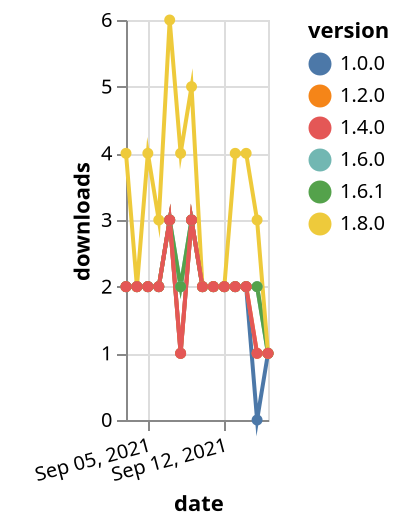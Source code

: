 {"$schema": "https://vega.github.io/schema/vega-lite/v5.json", "description": "A simple bar chart with embedded data.", "data": {"values": [{"date": "2021-09-03", "total": 771, "delta": 2, "version": "1.6.0"}, {"date": "2021-09-04", "total": 773, "delta": 2, "version": "1.6.0"}, {"date": "2021-09-05", "total": 775, "delta": 2, "version": "1.6.0"}, {"date": "2021-09-06", "total": 777, "delta": 2, "version": "1.6.0"}, {"date": "2021-09-07", "total": 780, "delta": 3, "version": "1.6.0"}, {"date": "2021-09-08", "total": 782, "delta": 2, "version": "1.6.0"}, {"date": "2021-09-09", "total": 785, "delta": 3, "version": "1.6.0"}, {"date": "2021-09-10", "total": 787, "delta": 2, "version": "1.6.0"}, {"date": "2021-09-11", "total": 789, "delta": 2, "version": "1.6.0"}, {"date": "2021-09-12", "total": 791, "delta": 2, "version": "1.6.0"}, {"date": "2021-09-13", "total": 793, "delta": 2, "version": "1.6.0"}, {"date": "2021-09-14", "total": 795, "delta": 2, "version": "1.6.0"}, {"date": "2021-09-15", "total": 797, "delta": 2, "version": "1.6.0"}, {"date": "2021-09-16", "total": 798, "delta": 1, "version": "1.6.0"}, {"date": "2021-09-03", "total": 416, "delta": 2, "version": "1.6.1"}, {"date": "2021-09-04", "total": 418, "delta": 2, "version": "1.6.1"}, {"date": "2021-09-05", "total": 420, "delta": 2, "version": "1.6.1"}, {"date": "2021-09-06", "total": 422, "delta": 2, "version": "1.6.1"}, {"date": "2021-09-07", "total": 425, "delta": 3, "version": "1.6.1"}, {"date": "2021-09-08", "total": 427, "delta": 2, "version": "1.6.1"}, {"date": "2021-09-09", "total": 430, "delta": 3, "version": "1.6.1"}, {"date": "2021-09-10", "total": 432, "delta": 2, "version": "1.6.1"}, {"date": "2021-09-11", "total": 434, "delta": 2, "version": "1.6.1"}, {"date": "2021-09-12", "total": 436, "delta": 2, "version": "1.6.1"}, {"date": "2021-09-13", "total": 438, "delta": 2, "version": "1.6.1"}, {"date": "2021-09-14", "total": 440, "delta": 2, "version": "1.6.1"}, {"date": "2021-09-15", "total": 442, "delta": 2, "version": "1.6.1"}, {"date": "2021-09-16", "total": 443, "delta": 1, "version": "1.6.1"}, {"date": "2021-09-03", "total": 260, "delta": 4, "version": "1.8.0"}, {"date": "2021-09-04", "total": 262, "delta": 2, "version": "1.8.0"}, {"date": "2021-09-05", "total": 266, "delta": 4, "version": "1.8.0"}, {"date": "2021-09-06", "total": 269, "delta": 3, "version": "1.8.0"}, {"date": "2021-09-07", "total": 275, "delta": 6, "version": "1.8.0"}, {"date": "2021-09-08", "total": 279, "delta": 4, "version": "1.8.0"}, {"date": "2021-09-09", "total": 284, "delta": 5, "version": "1.8.0"}, {"date": "2021-09-10", "total": 286, "delta": 2, "version": "1.8.0"}, {"date": "2021-09-11", "total": 288, "delta": 2, "version": "1.8.0"}, {"date": "2021-09-12", "total": 290, "delta": 2, "version": "1.8.0"}, {"date": "2021-09-13", "total": 294, "delta": 4, "version": "1.8.0"}, {"date": "2021-09-14", "total": 298, "delta": 4, "version": "1.8.0"}, {"date": "2021-09-15", "total": 301, "delta": 3, "version": "1.8.0"}, {"date": "2021-09-16", "total": 302, "delta": 1, "version": "1.8.0"}, {"date": "2021-09-03", "total": 1626, "delta": 2, "version": "1.0.0"}, {"date": "2021-09-04", "total": 1628, "delta": 2, "version": "1.0.0"}, {"date": "2021-09-05", "total": 1630, "delta": 2, "version": "1.0.0"}, {"date": "2021-09-06", "total": 1632, "delta": 2, "version": "1.0.0"}, {"date": "2021-09-07", "total": 1635, "delta": 3, "version": "1.0.0"}, {"date": "2021-09-08", "total": 1636, "delta": 1, "version": "1.0.0"}, {"date": "2021-09-09", "total": 1639, "delta": 3, "version": "1.0.0"}, {"date": "2021-09-10", "total": 1641, "delta": 2, "version": "1.0.0"}, {"date": "2021-09-11", "total": 1643, "delta": 2, "version": "1.0.0"}, {"date": "2021-09-12", "total": 1645, "delta": 2, "version": "1.0.0"}, {"date": "2021-09-13", "total": 1647, "delta": 2, "version": "1.0.0"}, {"date": "2021-09-14", "total": 1649, "delta": 2, "version": "1.0.0"}, {"date": "2021-09-15", "total": 1649, "delta": 0, "version": "1.0.0"}, {"date": "2021-09-16", "total": 1650, "delta": 1, "version": "1.0.0"}, {"date": "2021-09-03", "total": 1446, "delta": 2, "version": "1.2.0"}, {"date": "2021-09-04", "total": 1448, "delta": 2, "version": "1.2.0"}, {"date": "2021-09-05", "total": 1450, "delta": 2, "version": "1.2.0"}, {"date": "2021-09-06", "total": 1452, "delta": 2, "version": "1.2.0"}, {"date": "2021-09-07", "total": 1455, "delta": 3, "version": "1.2.0"}, {"date": "2021-09-08", "total": 1456, "delta": 1, "version": "1.2.0"}, {"date": "2021-09-09", "total": 1459, "delta": 3, "version": "1.2.0"}, {"date": "2021-09-10", "total": 1461, "delta": 2, "version": "1.2.0"}, {"date": "2021-09-11", "total": 1463, "delta": 2, "version": "1.2.0"}, {"date": "2021-09-12", "total": 1465, "delta": 2, "version": "1.2.0"}, {"date": "2021-09-13", "total": 1467, "delta": 2, "version": "1.2.0"}, {"date": "2021-09-14", "total": 1469, "delta": 2, "version": "1.2.0"}, {"date": "2021-09-15", "total": 1470, "delta": 1, "version": "1.2.0"}, {"date": "2021-09-16", "total": 1471, "delta": 1, "version": "1.2.0"}, {"date": "2021-09-03", "total": 990, "delta": 2, "version": "1.4.0"}, {"date": "2021-09-04", "total": 992, "delta": 2, "version": "1.4.0"}, {"date": "2021-09-05", "total": 994, "delta": 2, "version": "1.4.0"}, {"date": "2021-09-06", "total": 996, "delta": 2, "version": "1.4.0"}, {"date": "2021-09-07", "total": 999, "delta": 3, "version": "1.4.0"}, {"date": "2021-09-08", "total": 1000, "delta": 1, "version": "1.4.0"}, {"date": "2021-09-09", "total": 1003, "delta": 3, "version": "1.4.0"}, {"date": "2021-09-10", "total": 1005, "delta": 2, "version": "1.4.0"}, {"date": "2021-09-11", "total": 1007, "delta": 2, "version": "1.4.0"}, {"date": "2021-09-12", "total": 1009, "delta": 2, "version": "1.4.0"}, {"date": "2021-09-13", "total": 1011, "delta": 2, "version": "1.4.0"}, {"date": "2021-09-14", "total": 1013, "delta": 2, "version": "1.4.0"}, {"date": "2021-09-15", "total": 1014, "delta": 1, "version": "1.4.0"}, {"date": "2021-09-16", "total": 1015, "delta": 1, "version": "1.4.0"}]}, "width": "container", "mark": {"type": "line", "point": {"filled": true}}, "encoding": {"x": {"field": "date", "type": "temporal", "timeUnit": "yearmonthdate", "title": "date", "axis": {"labelAngle": -15}}, "y": {"field": "delta", "type": "quantitative", "title": "downloads"}, "color": {"field": "version", "type": "nominal"}, "tooltip": {"field": "delta"}}}